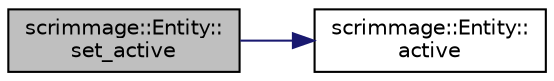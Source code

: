 digraph "scrimmage::Entity::set_active"
{
 // LATEX_PDF_SIZE
  edge [fontname="Helvetica",fontsize="10",labelfontname="Helvetica",labelfontsize="10"];
  node [fontname="Helvetica",fontsize="10",shape=record];
  rankdir="LR";
  Node1 [label="scrimmage::Entity::\lset_active",height=0.2,width=0.4,color="black", fillcolor="grey75", style="filled", fontcolor="black",tooltip=" "];
  Node1 -> Node2 [color="midnightblue",fontsize="10",style="solid",fontname="Helvetica"];
  Node2 [label="scrimmage::Entity::\lactive",height=0.2,width=0.4,color="black", fillcolor="white", style="filled",URL="$classscrimmage_1_1Entity.html#ad4d4081a3b38e5a1d35f9de613781591",tooltip=" "];
}
